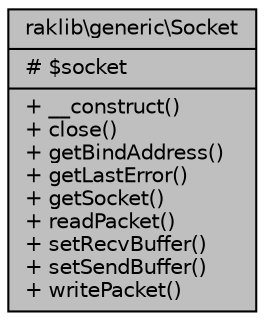 digraph "raklib\generic\Socket"
{
 // INTERACTIVE_SVG=YES
 // LATEX_PDF_SIZE
  edge [fontname="Helvetica",fontsize="10",labelfontname="Helvetica",labelfontsize="10"];
  node [fontname="Helvetica",fontsize="10",shape=record];
  Node1 [label="{raklib\\generic\\Socket\n|# $socket\l|+ __construct()\l+ close()\l+ getBindAddress()\l+ getLastError()\l+ getSocket()\l+ readPacket()\l+ setRecvBuffer()\l+ setSendBuffer()\l+ writePacket()\l}",height=0.2,width=0.4,color="black", fillcolor="grey75", style="filled", fontcolor="black",tooltip=" "];
}
